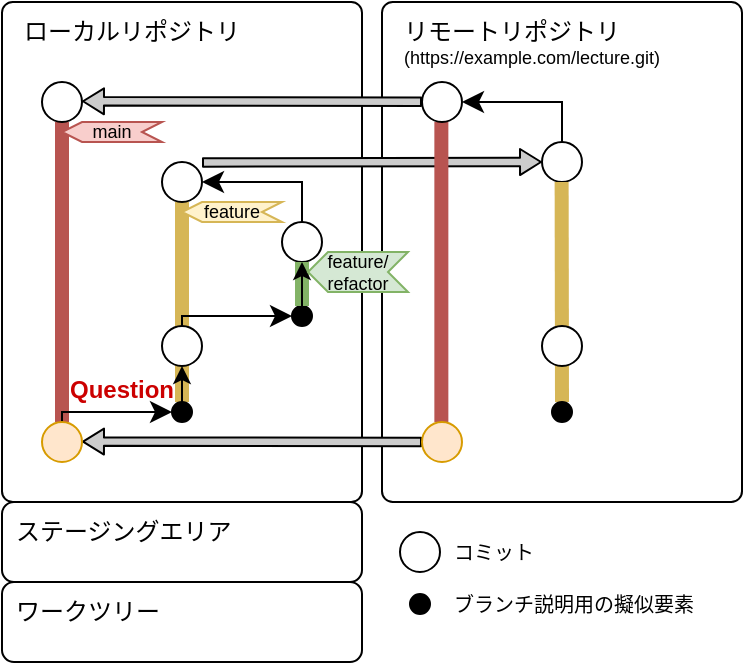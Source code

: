 <mxfile>
    <diagram id="VqkV4uniLA5KdD8Gq_1A" name="ページ1">
        <mxGraphModel dx="532" dy="451" grid="1" gridSize="10" guides="1" tooltips="1" connect="1" arrows="1" fold="1" page="1" pageScale="1" pageWidth="827" pageHeight="1169" math="0" shadow="0">
            <root>
                <mxCell id="0"/>
                <mxCell id="1" parent="0"/>
                <mxCell id="3" value="" style="rounded=1;whiteSpace=wrap;html=1;arcSize=3;movable=1;resizable=1;rotatable=1;deletable=1;editable=1;locked=0;connectable=1;" parent="1" vertex="1">
                    <mxGeometry x="80" y="290" width="180" height="250" as="geometry"/>
                </mxCell>
                <mxCell id="44" style="edgeStyle=none;html=1;exitX=0.5;exitY=1;exitDx=0;exitDy=0;endArrow=none;endFill=0;strokeWidth=7;fillColor=#fff2cc;strokeColor=#d6b656;entryX=0.5;entryY=0;entryDx=0;entryDy=0;" parent="1" source="21" target="11" edge="1">
                    <mxGeometry relative="1" as="geometry">
                        <mxPoint x="165" y="390" as="sourcePoint"/>
                        <mxPoint x="165.34" y="450" as="targetPoint"/>
                    </mxGeometry>
                </mxCell>
                <mxCell id="6" value="" style="rounded=1;whiteSpace=wrap;html=1;arcSize=15;movable=0;resizable=0;rotatable=0;deletable=0;editable=0;locked=1;connectable=0;" parent="1" vertex="1">
                    <mxGeometry x="80" y="580" width="180" height="40" as="geometry"/>
                </mxCell>
                <mxCell id="5" value="" style="rounded=1;whiteSpace=wrap;html=1;arcSize=15;movable=0;resizable=0;rotatable=0;deletable=0;editable=0;locked=1;connectable=0;" parent="1" vertex="1">
                    <mxGeometry x="80" y="540" width="180" height="40" as="geometry"/>
                </mxCell>
                <mxCell id="7" value="" style="rounded=1;whiteSpace=wrap;html=1;arcSize=3;movable=1;resizable=1;rotatable=1;deletable=1;editable=1;locked=0;connectable=1;" parent="1" vertex="1">
                    <mxGeometry x="270" y="290" width="180" height="250" as="geometry"/>
                </mxCell>
                <mxCell id="10" value="" style="ellipse;whiteSpace=wrap;html=1;" parent="1" vertex="1">
                    <mxGeometry x="160" y="452" width="20" height="20" as="geometry"/>
                </mxCell>
                <mxCell id="19" style="edgeStyle=none;html=1;exitX=0.5;exitY=0;exitDx=0;exitDy=0;entryX=0.5;entryY=1;entryDx=0;entryDy=0;" parent="1" source="11" target="10" edge="1">
                    <mxGeometry relative="1" as="geometry"/>
                </mxCell>
                <mxCell id="11" value="" style="ellipse;whiteSpace=wrap;html=1;fillColor=#000000;" parent="1" vertex="1">
                    <mxGeometry x="165" y="490" width="10" height="10" as="geometry"/>
                </mxCell>
                <mxCell id="13" value="" style="ellipse;whiteSpace=wrap;html=1;" parent="1" vertex="1">
                    <mxGeometry x="220" y="400" width="20" height="20" as="geometry"/>
                </mxCell>
                <mxCell id="14" value="" style="ellipse;whiteSpace=wrap;html=1;fillColor=#000000;" parent="1" vertex="1">
                    <mxGeometry x="225" y="442" width="10" height="10" as="geometry"/>
                </mxCell>
                <mxCell id="21" value="" style="ellipse;whiteSpace=wrap;html=1;" parent="1" vertex="1">
                    <mxGeometry x="160" y="370" width="20" height="20" as="geometry"/>
                </mxCell>
                <mxCell id="23" value="" style="edgeStyle=segmentEdgeStyle;endArrow=classic;html=1;curved=0;rounded=0;endSize=8;startSize=8;exitX=0.5;exitY=0;exitDx=0;exitDy=0;entryX=1;entryY=0.5;entryDx=0;entryDy=0;" parent="1" source="13" target="21" edge="1">
                    <mxGeometry width="50" height="50" relative="1" as="geometry">
                        <mxPoint x="-30" y="390" as="sourcePoint"/>
                        <mxPoint x="20" y="340" as="targetPoint"/>
                        <Array as="points">
                            <mxPoint x="230" y="380"/>
                        </Array>
                    </mxGeometry>
                </mxCell>
                <mxCell id="30" value="" style="ellipse;whiteSpace=wrap;html=1;" parent="1" vertex="1">
                    <mxGeometry x="350" y="360" width="20" height="20" as="geometry"/>
                </mxCell>
                <mxCell id="32" value="" style="edgeStyle=segmentEdgeStyle;endArrow=classic;html=1;curved=0;rounded=0;endSize=8;startSize=8;exitX=0.5;exitY=0;exitDx=0;exitDy=0;entryX=1;entryY=0.5;entryDx=0;entryDy=0;" parent="1" edge="1">
                    <mxGeometry width="50" height="50" relative="1" as="geometry">
                        <mxPoint x="360" y="360" as="sourcePoint"/>
                        <mxPoint x="310" y="340" as="targetPoint"/>
                        <Array as="points">
                            <mxPoint x="360" y="340"/>
                        </Array>
                    </mxGeometry>
                </mxCell>
                <mxCell id="33" value="" style="shape=flexArrow;endArrow=classic;html=1;width=4.186;endSize=3.163;endWidth=7.82;fillColor=#CCCCCC;" parent="1" edge="1">
                    <mxGeometry width="50" height="50" relative="1" as="geometry">
                        <mxPoint x="290" y="510" as="sourcePoint"/>
                        <mxPoint x="120" y="509.77" as="targetPoint"/>
                    </mxGeometry>
                </mxCell>
                <mxCell id="34" value="" style="shape=flexArrow;endArrow=classic;html=1;width=4.186;endSize=3.163;endWidth=7.82;fillColor=#CCCCCC;" parent="1" edge="1">
                    <mxGeometry width="50" height="50" relative="1" as="geometry">
                        <mxPoint x="180" y="370.23" as="sourcePoint"/>
                        <mxPoint x="350" y="370" as="targetPoint"/>
                    </mxGeometry>
                </mxCell>
                <mxCell id="43" style="edgeStyle=none;html=1;exitX=0.5;exitY=1;exitDx=0;exitDy=0;entryX=0.5;entryY=0;entryDx=0;entryDy=0;endArrow=none;endFill=0;strokeWidth=7;fillColor=#f8cecc;strokeColor=#b85450;" parent="1" source="35" target="9" edge="1">
                    <mxGeometry relative="1" as="geometry"/>
                </mxCell>
                <mxCell id="37" value="" style="shape=flexArrow;endArrow=classic;html=1;width=4.186;endSize=3.163;endWidth=7.82;fillColor=#CCCCCC;" parent="1" edge="1">
                    <mxGeometry width="50" height="50" relative="1" as="geometry">
                        <mxPoint x="290" y="339.86" as="sourcePoint"/>
                        <mxPoint x="120" y="339.63" as="targetPoint"/>
                    </mxGeometry>
                </mxCell>
                <mxCell id="38" value="ローカルリポジトリ" style="text;html=1;align=center;verticalAlign=middle;whiteSpace=wrap;rounded=0;" parent="1" vertex="1">
                    <mxGeometry x="80" y="290" width="130" height="30" as="geometry"/>
                </mxCell>
                <mxCell id="39" value="リモートリポジトリ" style="text;html=1;align=center;verticalAlign=middle;whiteSpace=wrap;rounded=0;" parent="1" vertex="1">
                    <mxGeometry x="270" y="290" width="130" height="30" as="geometry"/>
                </mxCell>
                <mxCell id="41" value="ワークツリー" style="text;html=1;align=left;verticalAlign=middle;whiteSpace=wrap;rounded=0;" parent="1" vertex="1">
                    <mxGeometry x="85" y="580" width="90" height="30" as="geometry"/>
                </mxCell>
                <mxCell id="45" style="edgeStyle=none;html=1;endArrow=none;endFill=0;strokeWidth=7;fillColor=#d5e8d4;strokeColor=#82b366;entryX=0.5;entryY=0;entryDx=0;entryDy=0;exitX=0.5;exitY=1;exitDx=0;exitDy=0;" parent="1" edge="1">
                    <mxGeometry relative="1" as="geometry">
                        <mxPoint x="230" y="420.0" as="sourcePoint"/>
                        <mxPoint x="230" y="442" as="targetPoint"/>
                    </mxGeometry>
                </mxCell>
                <mxCell id="20" style="edgeStyle=none;html=1;entryX=0.5;entryY=1;entryDx=0;entryDy=0;" parent="1" source="14" target="13" edge="1">
                    <mxGeometry relative="1" as="geometry"/>
                </mxCell>
                <mxCell id="18" value="" style="edgeStyle=segmentEdgeStyle;endArrow=classic;html=1;curved=0;rounded=0;endSize=8;startSize=8;exitX=0.5;exitY=0;exitDx=0;exitDy=0;entryX=0;entryY=0.5;entryDx=0;entryDy=0;" parent="1" edge="1">
                    <mxGeometry width="50" height="50" relative="1" as="geometry">
                        <mxPoint x="170" y="452" as="sourcePoint"/>
                        <mxPoint x="225" y="447" as="targetPoint"/>
                        <Array as="points">
                            <mxPoint x="170" y="447"/>
                        </Array>
                    </mxGeometry>
                </mxCell>
                <mxCell id="17" value="" style="edgeStyle=segmentEdgeStyle;endArrow=classic;html=1;curved=0;rounded=0;endSize=8;startSize=8;exitX=0.5;exitY=0;exitDx=0;exitDy=0;entryX=0;entryY=0.5;entryDx=0;entryDy=0;" parent="1" source="9" target="11" edge="1">
                    <mxGeometry width="50" height="50" relative="1" as="geometry">
                        <mxPoint x="190" y="440" as="sourcePoint"/>
                        <mxPoint x="160" y="490" as="targetPoint"/>
                        <Array as="points">
                            <mxPoint x="110" y="495"/>
                        </Array>
                    </mxGeometry>
                </mxCell>
                <mxCell id="46" style="edgeStyle=none;html=1;exitX=0.5;exitY=1;exitDx=0;exitDy=0;entryX=0.5;entryY=0;entryDx=0;entryDy=0;endArrow=none;endFill=0;strokeWidth=7;fillColor=#f8cecc;strokeColor=#b85450;" parent="1" edge="1">
                    <mxGeometry relative="1" as="geometry">
                        <mxPoint x="299.68" y="350" as="sourcePoint"/>
                        <mxPoint x="299.68" y="500" as="targetPoint"/>
                    </mxGeometry>
                </mxCell>
                <mxCell id="2" value="" style="ellipse;whiteSpace=wrap;html=1;fillColor=#ffe6cc;strokeColor=#d79b00;" parent="1" vertex="1">
                    <mxGeometry x="290" y="500" width="20" height="20" as="geometry"/>
                </mxCell>
                <mxCell id="9" value="" style="ellipse;whiteSpace=wrap;html=1;fillColor=#ffe6cc;strokeColor=#d79b00;" parent="1" vertex="1">
                    <mxGeometry x="100" y="500" width="20" height="20" as="geometry"/>
                </mxCell>
                <mxCell id="31" value="" style="ellipse;whiteSpace=wrap;html=1;" parent="1" vertex="1">
                    <mxGeometry x="290" y="330" width="20" height="20" as="geometry"/>
                </mxCell>
                <mxCell id="35" value="" style="ellipse;whiteSpace=wrap;html=1;" parent="1" vertex="1">
                    <mxGeometry x="100" y="330" width="20" height="20" as="geometry"/>
                </mxCell>
                <mxCell id="47" style="edgeStyle=none;html=1;exitX=0.5;exitY=1;exitDx=0;exitDy=0;endArrow=none;endFill=0;strokeWidth=7;fillColor=#fff2cc;strokeColor=#d6b656;entryX=0.5;entryY=0;entryDx=0;entryDy=0;" parent="1" target="48" edge="1">
                    <mxGeometry relative="1" as="geometry">
                        <mxPoint x="359.82" y="380" as="sourcePoint"/>
                        <mxPoint x="359.82" y="480" as="targetPoint"/>
                    </mxGeometry>
                </mxCell>
                <mxCell id="48" value="" style="ellipse;whiteSpace=wrap;html=1;fillColor=#000000;" parent="1" vertex="1">
                    <mxGeometry x="355" y="490" width="10" height="10" as="geometry"/>
                </mxCell>
                <mxCell id="49" value="" style="ellipse;whiteSpace=wrap;html=1;" parent="1" vertex="1">
                    <mxGeometry x="350" y="452" width="20" height="20" as="geometry"/>
                </mxCell>
                <mxCell id="52" value="&lt;font style=&quot;font-size: 9px;&quot;&gt;(https://example.com/lecture.git)&lt;/font&gt;" style="text;html=1;align=left;verticalAlign=middle;whiteSpace=wrap;rounded=0;" parent="1" vertex="1">
                    <mxGeometry x="279" y="302" width="140" height="30" as="geometry"/>
                </mxCell>
                <mxCell id="56" value="main" style="shape=step;perimeter=stepPerimeter;whiteSpace=wrap;html=1;fixedSize=1;direction=west;size=10;fillColor=#f8cecc;strokeColor=#b85450;fontSize=9;" parent="1" vertex="1">
                    <mxGeometry x="110" y="350" width="50" height="10" as="geometry"/>
                </mxCell>
                <mxCell id="57" value="feature" style="shape=step;perimeter=stepPerimeter;whiteSpace=wrap;html=1;fixedSize=1;direction=west;size=10;fillColor=#fff2cc;strokeColor=#d6b656;fontSize=9;" parent="1" vertex="1">
                    <mxGeometry x="170" y="390" width="50" height="10" as="geometry"/>
                </mxCell>
                <mxCell id="58" value="feature/&lt;div&gt;refactor&lt;/div&gt;" style="shape=step;perimeter=stepPerimeter;whiteSpace=wrap;html=1;fixedSize=1;direction=west;size=10;fillColor=#d5e8d4;strokeColor=#82b366;fontSize=9;" parent="1" vertex="1">
                    <mxGeometry x="233" y="415" width="50" height="20" as="geometry"/>
                </mxCell>
                <mxCell id="59" value="" style="ellipse;whiteSpace=wrap;html=1;" parent="1" vertex="1">
                    <mxGeometry x="279" y="555" width="20" height="20" as="geometry"/>
                </mxCell>
                <mxCell id="60" value="コミット" style="text;html=1;align=left;verticalAlign=middle;whiteSpace=wrap;rounded=0;fontSize=10;" parent="1" vertex="1">
                    <mxGeometry x="304" y="550" width="70" height="30" as="geometry"/>
                </mxCell>
                <mxCell id="61" value="" style="ellipse;whiteSpace=wrap;html=1;fillColor=#000000;direction=south;" parent="1" vertex="1">
                    <mxGeometry x="284" y="586" width="10" height="10" as="geometry"/>
                </mxCell>
                <mxCell id="62" value="ブランチ説明用の擬似要素" style="text;html=1;align=left;verticalAlign=middle;whiteSpace=wrap;rounded=0;fontSize=10;" parent="1" vertex="1">
                    <mxGeometry x="304" y="576" width="136" height="30" as="geometry"/>
                </mxCell>
                <mxCell id="64" value="&lt;b&gt;&lt;font style=&quot;font-size: 12px; color: rgb(204, 0, 0);&quot;&gt;Question&lt;/font&gt;&lt;/b&gt;" style="text;html=1;align=left;verticalAlign=middle;whiteSpace=wrap;rounded=0;fontSize=10;fontColor=light-dark(#c20505, #ededed);" parent="1" vertex="1">
                    <mxGeometry x="112" y="469" width="70" height="30" as="geometry"/>
                </mxCell>
                <mxCell id="65" value="ステージングエリア" style="text;html=1;align=left;verticalAlign=middle;whiteSpace=wrap;rounded=0;" vertex="1" parent="1">
                    <mxGeometry x="85" y="540" width="115" height="30" as="geometry"/>
                </mxCell>
            </root>
        </mxGraphModel>
    </diagram>
</mxfile>